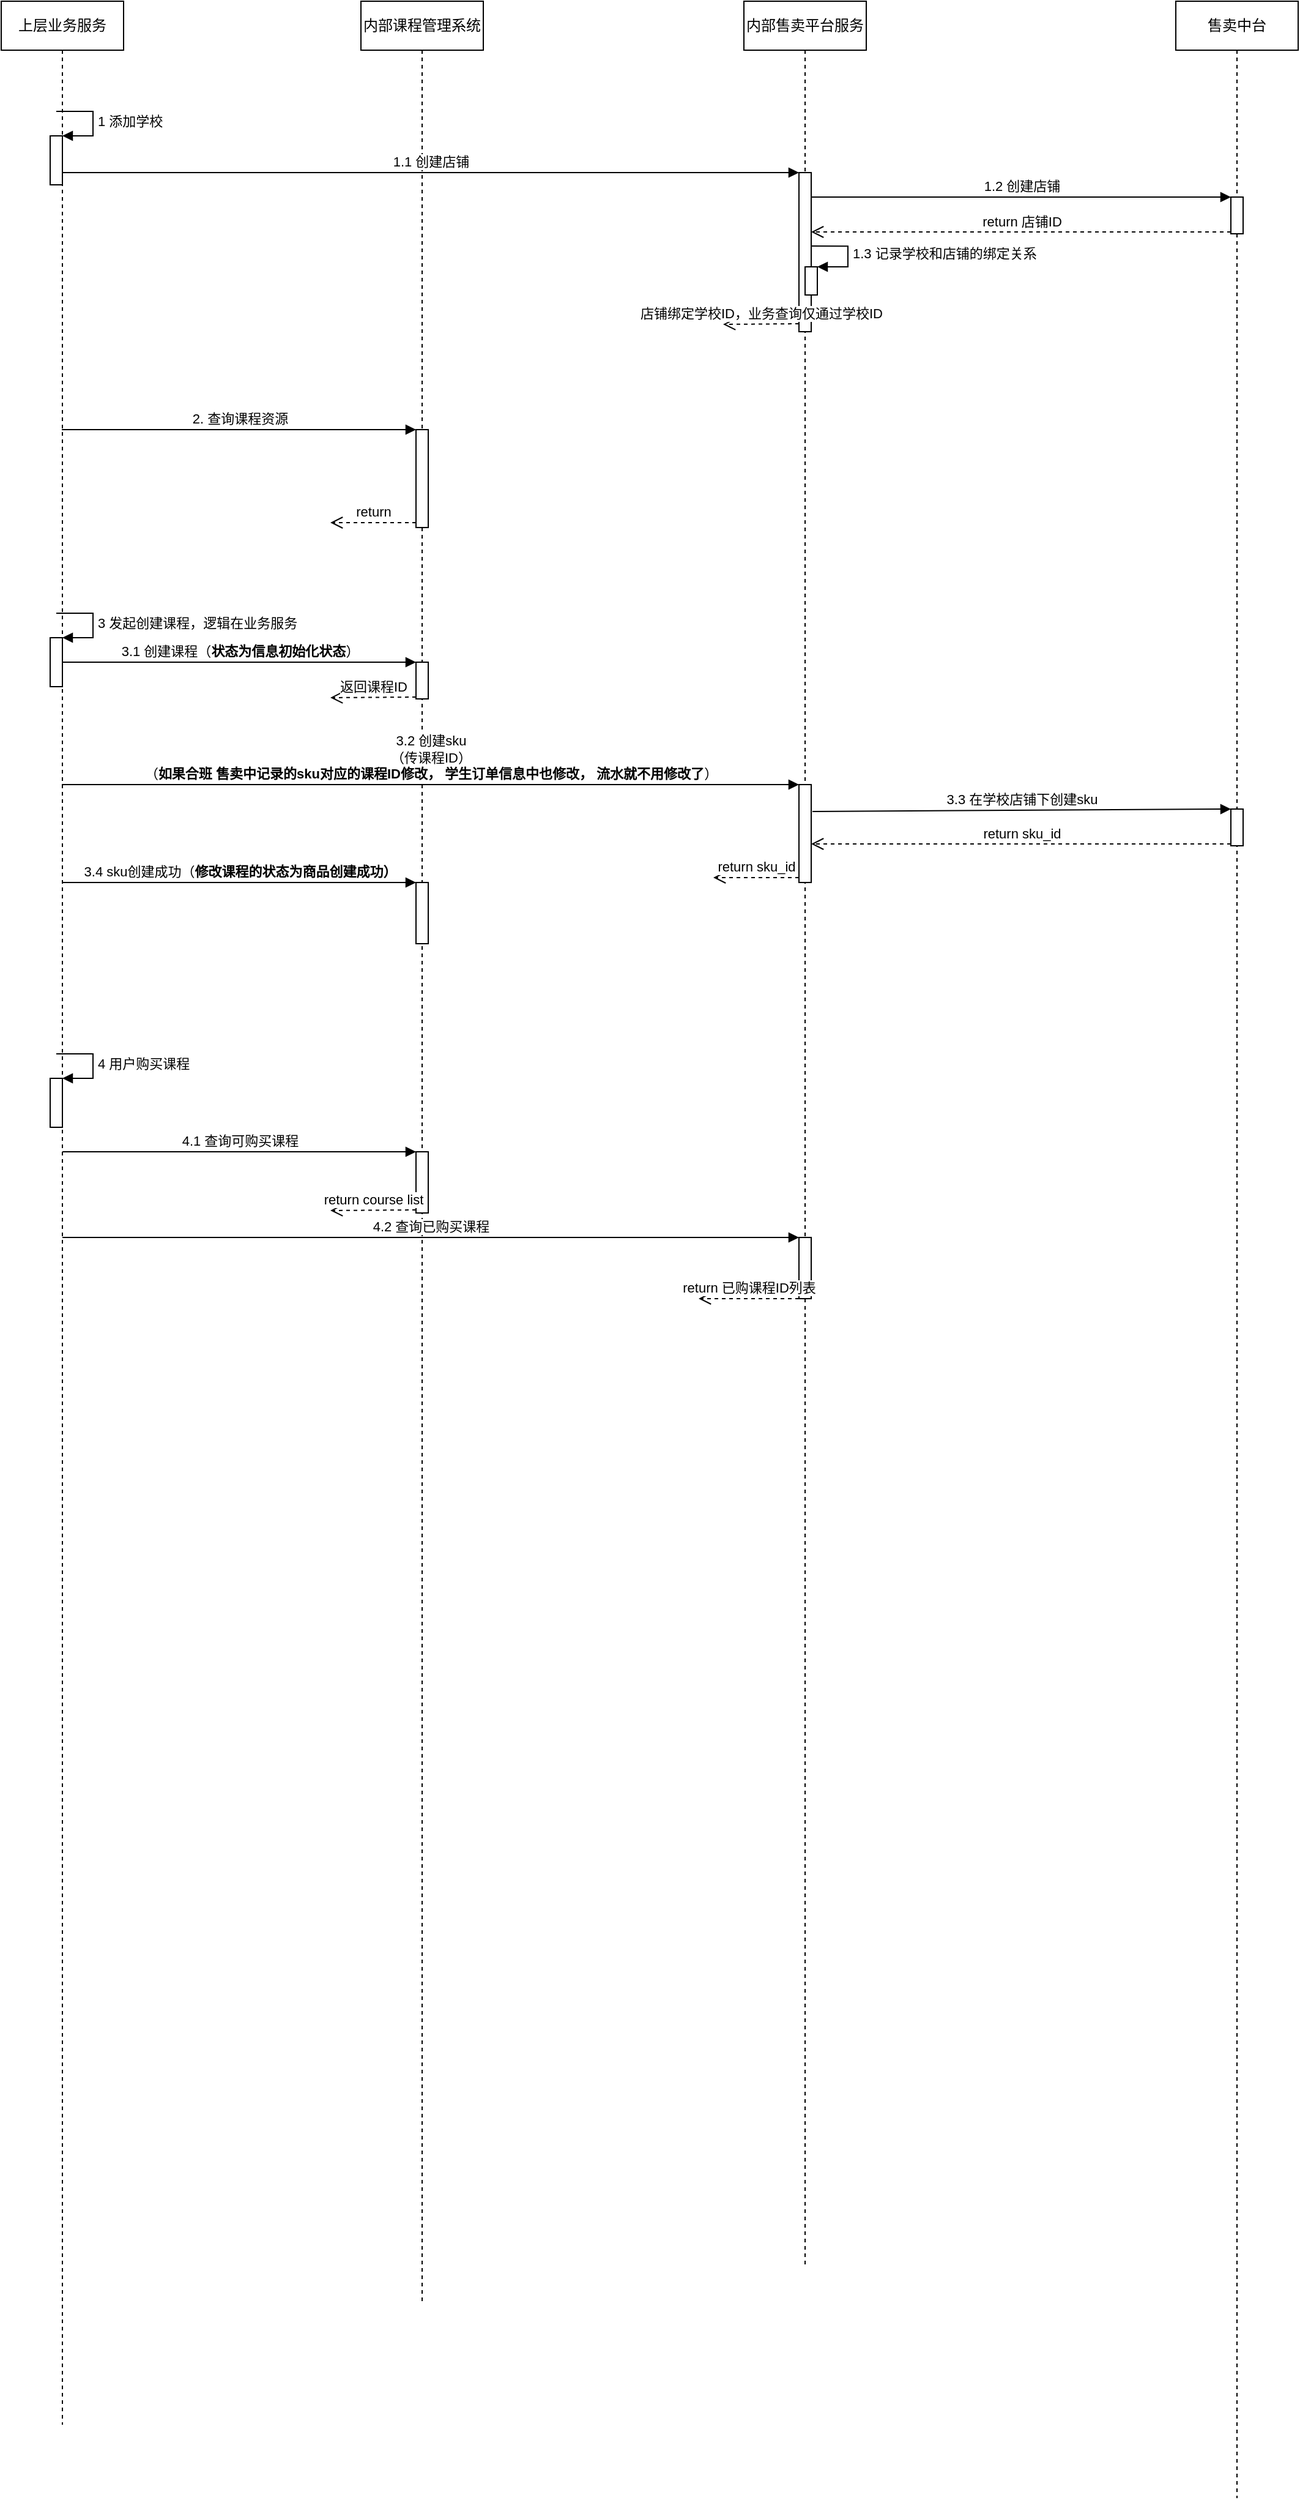 <mxfile version="15.7.2" type="github">
  <diagram id="Sh9ZN9qXcryNvB_XNzxi" name="Page-1">
    <mxGraphModel dx="1298" dy="808" grid="1" gridSize="10" guides="1" tooltips="1" connect="1" arrows="1" fold="1" page="1" pageScale="1" pageWidth="827" pageHeight="1169" math="0" shadow="0">
      <root>
        <mxCell id="0" />
        <mxCell id="1" parent="0" />
        <mxCell id="Uivm2bNcq1ei9wYF2XW2-1" value="上层业务服务" style="shape=umlLifeline;perimeter=lifelinePerimeter;whiteSpace=wrap;html=1;container=1;collapsible=0;recursiveResize=0;outlineConnect=0;" vertex="1" parent="1">
          <mxGeometry x="120" y="130" width="100" height="1980" as="geometry" />
        </mxCell>
        <mxCell id="Uivm2bNcq1ei9wYF2XW2-8" value="" style="html=1;points=[];perimeter=orthogonalPerimeter;" vertex="1" parent="Uivm2bNcq1ei9wYF2XW2-1">
          <mxGeometry x="40" y="520" width="10" height="40" as="geometry" />
        </mxCell>
        <mxCell id="Uivm2bNcq1ei9wYF2XW2-9" value="3 发起创建课程，逻辑在业务服务" style="edgeStyle=orthogonalEdgeStyle;html=1;align=left;spacingLeft=2;endArrow=block;rounded=0;entryX=1;entryY=0;" edge="1" target="Uivm2bNcq1ei9wYF2XW2-8" parent="Uivm2bNcq1ei9wYF2XW2-1">
          <mxGeometry relative="1" as="geometry">
            <mxPoint x="45" y="500" as="sourcePoint" />
            <Array as="points">
              <mxPoint x="75" y="500" />
            </Array>
          </mxGeometry>
        </mxCell>
        <mxCell id="Uivm2bNcq1ei9wYF2XW2-21" value="" style="html=1;points=[];perimeter=orthogonalPerimeter;" vertex="1" parent="Uivm2bNcq1ei9wYF2XW2-1">
          <mxGeometry x="40" y="110" width="10" height="40" as="geometry" />
        </mxCell>
        <mxCell id="Uivm2bNcq1ei9wYF2XW2-22" value="1 添加学校" style="edgeStyle=orthogonalEdgeStyle;html=1;align=left;spacingLeft=2;endArrow=block;rounded=0;entryX=1;entryY=0;" edge="1" target="Uivm2bNcq1ei9wYF2XW2-21" parent="Uivm2bNcq1ei9wYF2XW2-1">
          <mxGeometry relative="1" as="geometry">
            <mxPoint x="45" y="90" as="sourcePoint" />
            <Array as="points">
              <mxPoint x="75" y="90" />
            </Array>
          </mxGeometry>
        </mxCell>
        <mxCell id="Uivm2bNcq1ei9wYF2XW2-37" value="" style="html=1;points=[];perimeter=orthogonalPerimeter;" vertex="1" parent="Uivm2bNcq1ei9wYF2XW2-1">
          <mxGeometry x="40" y="880" width="10" height="40" as="geometry" />
        </mxCell>
        <mxCell id="Uivm2bNcq1ei9wYF2XW2-38" value="4 用户购买课程" style="edgeStyle=orthogonalEdgeStyle;html=1;align=left;spacingLeft=2;endArrow=block;rounded=0;entryX=1;entryY=0;" edge="1" target="Uivm2bNcq1ei9wYF2XW2-37" parent="Uivm2bNcq1ei9wYF2XW2-1">
          <mxGeometry relative="1" as="geometry">
            <mxPoint x="45" y="860" as="sourcePoint" />
            <Array as="points">
              <mxPoint x="75" y="860" />
            </Array>
          </mxGeometry>
        </mxCell>
        <mxCell id="Uivm2bNcq1ei9wYF2XW2-2" value="内部售卖平台服务" style="shape=umlLifeline;perimeter=lifelinePerimeter;whiteSpace=wrap;html=1;container=1;collapsible=0;recursiveResize=0;outlineConnect=0;" vertex="1" parent="1">
          <mxGeometry x="727" y="130" width="100" height="1850" as="geometry" />
        </mxCell>
        <mxCell id="Uivm2bNcq1ei9wYF2XW2-18" value="" style="html=1;points=[];perimeter=orthogonalPerimeter;" vertex="1" parent="Uivm2bNcq1ei9wYF2XW2-2">
          <mxGeometry x="45" y="640" width="10" height="80" as="geometry" />
        </mxCell>
        <mxCell id="Uivm2bNcq1ei9wYF2XW2-20" value="return sku_id" style="html=1;verticalAlign=bottom;endArrow=open;dashed=1;endSize=8;exitX=0;exitY=0.95;rounded=0;" edge="1" source="Uivm2bNcq1ei9wYF2XW2-18" parent="Uivm2bNcq1ei9wYF2XW2-2">
          <mxGeometry relative="1" as="geometry">
            <mxPoint x="-25" y="716" as="targetPoint" />
          </mxGeometry>
        </mxCell>
        <mxCell id="Uivm2bNcq1ei9wYF2XW2-23" value="" style="html=1;points=[];perimeter=orthogonalPerimeter;" vertex="1" parent="Uivm2bNcq1ei9wYF2XW2-2">
          <mxGeometry x="45" y="140" width="10" height="130" as="geometry" />
        </mxCell>
        <mxCell id="Uivm2bNcq1ei9wYF2XW2-25" value="店铺绑定学校ID，业务查询仅通过学校ID" style="html=1;verticalAlign=bottom;endArrow=open;dashed=1;endSize=8;exitX=0;exitY=0.95;rounded=0;" edge="1" source="Uivm2bNcq1ei9wYF2XW2-23" parent="Uivm2bNcq1ei9wYF2XW2-2">
          <mxGeometry relative="1" as="geometry">
            <mxPoint x="-17" y="264" as="targetPoint" />
          </mxGeometry>
        </mxCell>
        <mxCell id="Uivm2bNcq1ei9wYF2XW2-29" value="" style="html=1;points=[];perimeter=orthogonalPerimeter;" vertex="1" parent="Uivm2bNcq1ei9wYF2XW2-2">
          <mxGeometry x="50" y="217" width="10" height="23" as="geometry" />
        </mxCell>
        <mxCell id="Uivm2bNcq1ei9wYF2XW2-30" value="1.3 记录学校和店铺的绑定关系" style="edgeStyle=orthogonalEdgeStyle;html=1;align=left;spacingLeft=2;endArrow=block;rounded=0;entryX=1;entryY=0;exitX=1;exitY=0.462;exitDx=0;exitDy=0;exitPerimeter=0;" edge="1" target="Uivm2bNcq1ei9wYF2XW2-29" parent="Uivm2bNcq1ei9wYF2XW2-2" source="Uivm2bNcq1ei9wYF2XW2-23">
          <mxGeometry relative="1" as="geometry">
            <mxPoint x="55" y="220" as="sourcePoint" />
            <Array as="points">
              <mxPoint x="85" y="200" />
              <mxPoint x="85" y="217" />
            </Array>
          </mxGeometry>
        </mxCell>
        <mxCell id="Uivm2bNcq1ei9wYF2XW2-42" value="" style="html=1;points=[];perimeter=orthogonalPerimeter;" vertex="1" parent="Uivm2bNcq1ei9wYF2XW2-2">
          <mxGeometry x="45" y="1010" width="10" height="50" as="geometry" />
        </mxCell>
        <mxCell id="Uivm2bNcq1ei9wYF2XW2-44" value="return 已购课程ID列表" style="html=1;verticalAlign=bottom;endArrow=open;dashed=1;endSize=8;rounded=0;" edge="1" source="Uivm2bNcq1ei9wYF2XW2-42" parent="Uivm2bNcq1ei9wYF2XW2-2">
          <mxGeometry relative="1" as="geometry">
            <mxPoint x="-37" y="1060" as="targetPoint" />
          </mxGeometry>
        </mxCell>
        <mxCell id="Uivm2bNcq1ei9wYF2XW2-3" value="售卖中台" style="shape=umlLifeline;perimeter=lifelinePerimeter;whiteSpace=wrap;html=1;container=1;collapsible=0;recursiveResize=0;outlineConnect=0;" vertex="1" parent="1">
          <mxGeometry x="1080" y="130" width="100" height="2040" as="geometry" />
        </mxCell>
        <mxCell id="Uivm2bNcq1ei9wYF2XW2-26" value="" style="html=1;points=[];perimeter=orthogonalPerimeter;" vertex="1" parent="Uivm2bNcq1ei9wYF2XW2-3">
          <mxGeometry x="45" y="160" width="10" height="30" as="geometry" />
        </mxCell>
        <mxCell id="Uivm2bNcq1ei9wYF2XW2-31" value="" style="html=1;points=[];perimeter=orthogonalPerimeter;" vertex="1" parent="Uivm2bNcq1ei9wYF2XW2-3">
          <mxGeometry x="45" y="660" width="10" height="30" as="geometry" />
        </mxCell>
        <mxCell id="Uivm2bNcq1ei9wYF2XW2-4" value="内部课程管理系统" style="shape=umlLifeline;perimeter=lifelinePerimeter;whiteSpace=wrap;html=1;container=1;collapsible=0;recursiveResize=0;outlineConnect=0;" vertex="1" parent="1">
          <mxGeometry x="414" y="130" width="100" height="1880" as="geometry" />
        </mxCell>
        <mxCell id="Uivm2bNcq1ei9wYF2XW2-5" value="" style="html=1;points=[];perimeter=orthogonalPerimeter;" vertex="1" parent="Uivm2bNcq1ei9wYF2XW2-4">
          <mxGeometry x="45" y="350" width="10" height="80" as="geometry" />
        </mxCell>
        <mxCell id="Uivm2bNcq1ei9wYF2XW2-7" value="return" style="html=1;verticalAlign=bottom;endArrow=open;dashed=1;endSize=8;exitX=0;exitY=0.95;rounded=0;" edge="1" source="Uivm2bNcq1ei9wYF2XW2-5" parent="Uivm2bNcq1ei9wYF2XW2-4">
          <mxGeometry relative="1" as="geometry">
            <mxPoint x="-25" y="426" as="targetPoint" />
          </mxGeometry>
        </mxCell>
        <mxCell id="Uivm2bNcq1ei9wYF2XW2-15" value="" style="html=1;points=[];perimeter=orthogonalPerimeter;" vertex="1" parent="Uivm2bNcq1ei9wYF2XW2-4">
          <mxGeometry x="45" y="540" width="10" height="30" as="geometry" />
        </mxCell>
        <mxCell id="Uivm2bNcq1ei9wYF2XW2-17" value="返回课程ID" style="html=1;verticalAlign=bottom;endArrow=open;dashed=1;endSize=8;exitX=0;exitY=0.95;rounded=0;" edge="1" source="Uivm2bNcq1ei9wYF2XW2-15" parent="Uivm2bNcq1ei9wYF2XW2-4">
          <mxGeometry relative="1" as="geometry">
            <mxPoint x="-25" y="569" as="targetPoint" />
          </mxGeometry>
        </mxCell>
        <mxCell id="Uivm2bNcq1ei9wYF2XW2-34" value="" style="html=1;points=[];perimeter=orthogonalPerimeter;" vertex="1" parent="Uivm2bNcq1ei9wYF2XW2-4">
          <mxGeometry x="45" y="720" width="10" height="50" as="geometry" />
        </mxCell>
        <mxCell id="Uivm2bNcq1ei9wYF2XW2-39" value="" style="html=1;points=[];perimeter=orthogonalPerimeter;" vertex="1" parent="Uivm2bNcq1ei9wYF2XW2-4">
          <mxGeometry x="45" y="940" width="10" height="50" as="geometry" />
        </mxCell>
        <mxCell id="Uivm2bNcq1ei9wYF2XW2-41" value="return course list" style="html=1;verticalAlign=bottom;endArrow=open;dashed=1;endSize=8;exitX=0;exitY=0.95;rounded=0;" edge="1" source="Uivm2bNcq1ei9wYF2XW2-39" parent="Uivm2bNcq1ei9wYF2XW2-4">
          <mxGeometry relative="1" as="geometry">
            <mxPoint x="-25" y="988" as="targetPoint" />
          </mxGeometry>
        </mxCell>
        <mxCell id="Uivm2bNcq1ei9wYF2XW2-6" value="2. 查询课程资源" style="html=1;verticalAlign=bottom;endArrow=block;entryX=0;entryY=0;rounded=0;" edge="1" target="Uivm2bNcq1ei9wYF2XW2-5" parent="1">
          <mxGeometry relative="1" as="geometry">
            <mxPoint x="169.5" y="480.0" as="sourcePoint" />
          </mxGeometry>
        </mxCell>
        <mxCell id="Uivm2bNcq1ei9wYF2XW2-16" value="3.1 创建课程（&lt;b&gt;状态为信息初始化状态&lt;/b&gt;）" style="html=1;verticalAlign=bottom;endArrow=block;entryX=0;entryY=0;rounded=0;" edge="1" target="Uivm2bNcq1ei9wYF2XW2-15" parent="1" source="Uivm2bNcq1ei9wYF2XW2-8">
          <mxGeometry relative="1" as="geometry">
            <mxPoint x="389" y="670" as="sourcePoint" />
          </mxGeometry>
        </mxCell>
        <mxCell id="Uivm2bNcq1ei9wYF2XW2-19" value="3.2 创建sku &lt;br&gt;（传课程ID）&lt;br&gt;（&lt;b&gt;如果合班 售卖中记录的sku对应的课程ID修改， 学生订单信息中也修改， 流水就不用修改了&lt;/b&gt;）" style="html=1;verticalAlign=bottom;endArrow=block;entryX=0;entryY=0;rounded=0;" edge="1" target="Uivm2bNcq1ei9wYF2XW2-18" parent="1">
          <mxGeometry relative="1" as="geometry">
            <mxPoint x="169.5" y="770" as="sourcePoint" />
          </mxGeometry>
        </mxCell>
        <mxCell id="Uivm2bNcq1ei9wYF2XW2-24" value="1.1 创建店铺" style="html=1;verticalAlign=bottom;endArrow=block;entryX=0;entryY=0;rounded=0;" edge="1" target="Uivm2bNcq1ei9wYF2XW2-23" parent="1" source="Uivm2bNcq1ei9wYF2XW2-1">
          <mxGeometry relative="1" as="geometry">
            <mxPoint x="702" y="270" as="sourcePoint" />
          </mxGeometry>
        </mxCell>
        <mxCell id="Uivm2bNcq1ei9wYF2XW2-27" value="1.2 创建店铺" style="html=1;verticalAlign=bottom;endArrow=block;entryX=0;entryY=0;rounded=0;" edge="1" target="Uivm2bNcq1ei9wYF2XW2-26" parent="1" source="Uivm2bNcq1ei9wYF2XW2-23">
          <mxGeometry relative="1" as="geometry">
            <mxPoint x="1055" y="290" as="sourcePoint" />
          </mxGeometry>
        </mxCell>
        <mxCell id="Uivm2bNcq1ei9wYF2XW2-28" value="return 店铺ID" style="html=1;verticalAlign=bottom;endArrow=open;dashed=1;endSize=8;exitX=0;exitY=0.95;rounded=0;" edge="1" source="Uivm2bNcq1ei9wYF2XW2-26" parent="1" target="Uivm2bNcq1ei9wYF2XW2-23">
          <mxGeometry relative="1" as="geometry">
            <mxPoint x="1055" y="366" as="targetPoint" />
          </mxGeometry>
        </mxCell>
        <mxCell id="Uivm2bNcq1ei9wYF2XW2-32" value="3.3 在学校店铺下创建sku" style="html=1;verticalAlign=bottom;endArrow=block;entryX=0;entryY=0;rounded=0;exitX=1.1;exitY=0.275;exitDx=0;exitDy=0;exitPerimeter=0;" edge="1" target="Uivm2bNcq1ei9wYF2XW2-31" parent="1" source="Uivm2bNcq1ei9wYF2XW2-18">
          <mxGeometry relative="1" as="geometry">
            <mxPoint x="1055" y="790" as="sourcePoint" />
          </mxGeometry>
        </mxCell>
        <mxCell id="Uivm2bNcq1ei9wYF2XW2-33" value="return sku_id" style="html=1;verticalAlign=bottom;endArrow=open;dashed=1;endSize=8;exitX=0;exitY=0.95;rounded=0;" edge="1" source="Uivm2bNcq1ei9wYF2XW2-31" parent="1" target="Uivm2bNcq1ei9wYF2XW2-18">
          <mxGeometry relative="1" as="geometry">
            <mxPoint x="1055" y="866" as="targetPoint" />
          </mxGeometry>
        </mxCell>
        <mxCell id="Uivm2bNcq1ei9wYF2XW2-35" value="3.4 sku创建成功（&lt;b&gt;修改课程的状态为商品创建成功）&lt;/b&gt;" style="html=1;verticalAlign=bottom;endArrow=block;entryX=0;entryY=0;rounded=0;" edge="1" target="Uivm2bNcq1ei9wYF2XW2-34" parent="1" source="Uivm2bNcq1ei9wYF2XW2-1">
          <mxGeometry relative="1" as="geometry">
            <mxPoint x="389" y="850" as="sourcePoint" />
          </mxGeometry>
        </mxCell>
        <mxCell id="Uivm2bNcq1ei9wYF2XW2-40" value="4.1 查询可购买课程" style="html=1;verticalAlign=bottom;endArrow=block;entryX=0;entryY=0;rounded=0;" edge="1" target="Uivm2bNcq1ei9wYF2XW2-39" parent="1" source="Uivm2bNcq1ei9wYF2XW2-1">
          <mxGeometry relative="1" as="geometry">
            <mxPoint x="389" y="1070" as="sourcePoint" />
          </mxGeometry>
        </mxCell>
        <mxCell id="Uivm2bNcq1ei9wYF2XW2-43" value="4.2 查询已购买课程" style="html=1;verticalAlign=bottom;endArrow=block;entryX=0;entryY=0;rounded=0;" edge="1" target="Uivm2bNcq1ei9wYF2XW2-42" parent="1" source="Uivm2bNcq1ei9wYF2XW2-1">
          <mxGeometry relative="1" as="geometry">
            <mxPoint x="702" y="1140" as="sourcePoint" />
          </mxGeometry>
        </mxCell>
      </root>
    </mxGraphModel>
  </diagram>
</mxfile>
